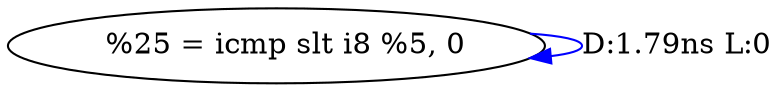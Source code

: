 digraph {
Node0x3c2c600[label="  %25 = icmp slt i8 %5, 0"];
Node0x3c2c600 -> Node0x3c2c600[label="D:1.79ns L:0",color=blue];
}
